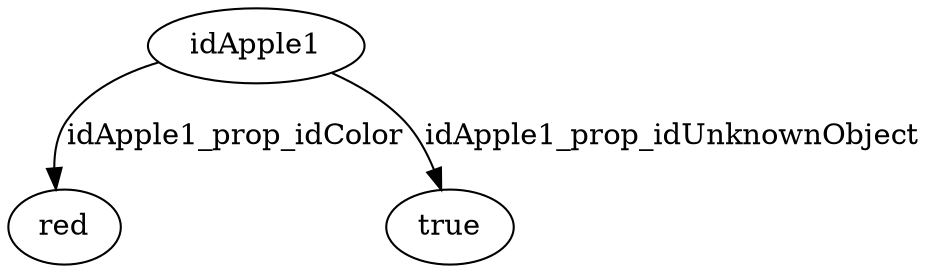 strict digraph  {
idApple1 [node_type=entity_node, root=root];
red;
true;
idApple1 -> red  [edge_type=property, label=idApple1_prop_idColor];
idApple1 -> true  [edge_type=property, label=idApple1_prop_idUnknownObject];
}
